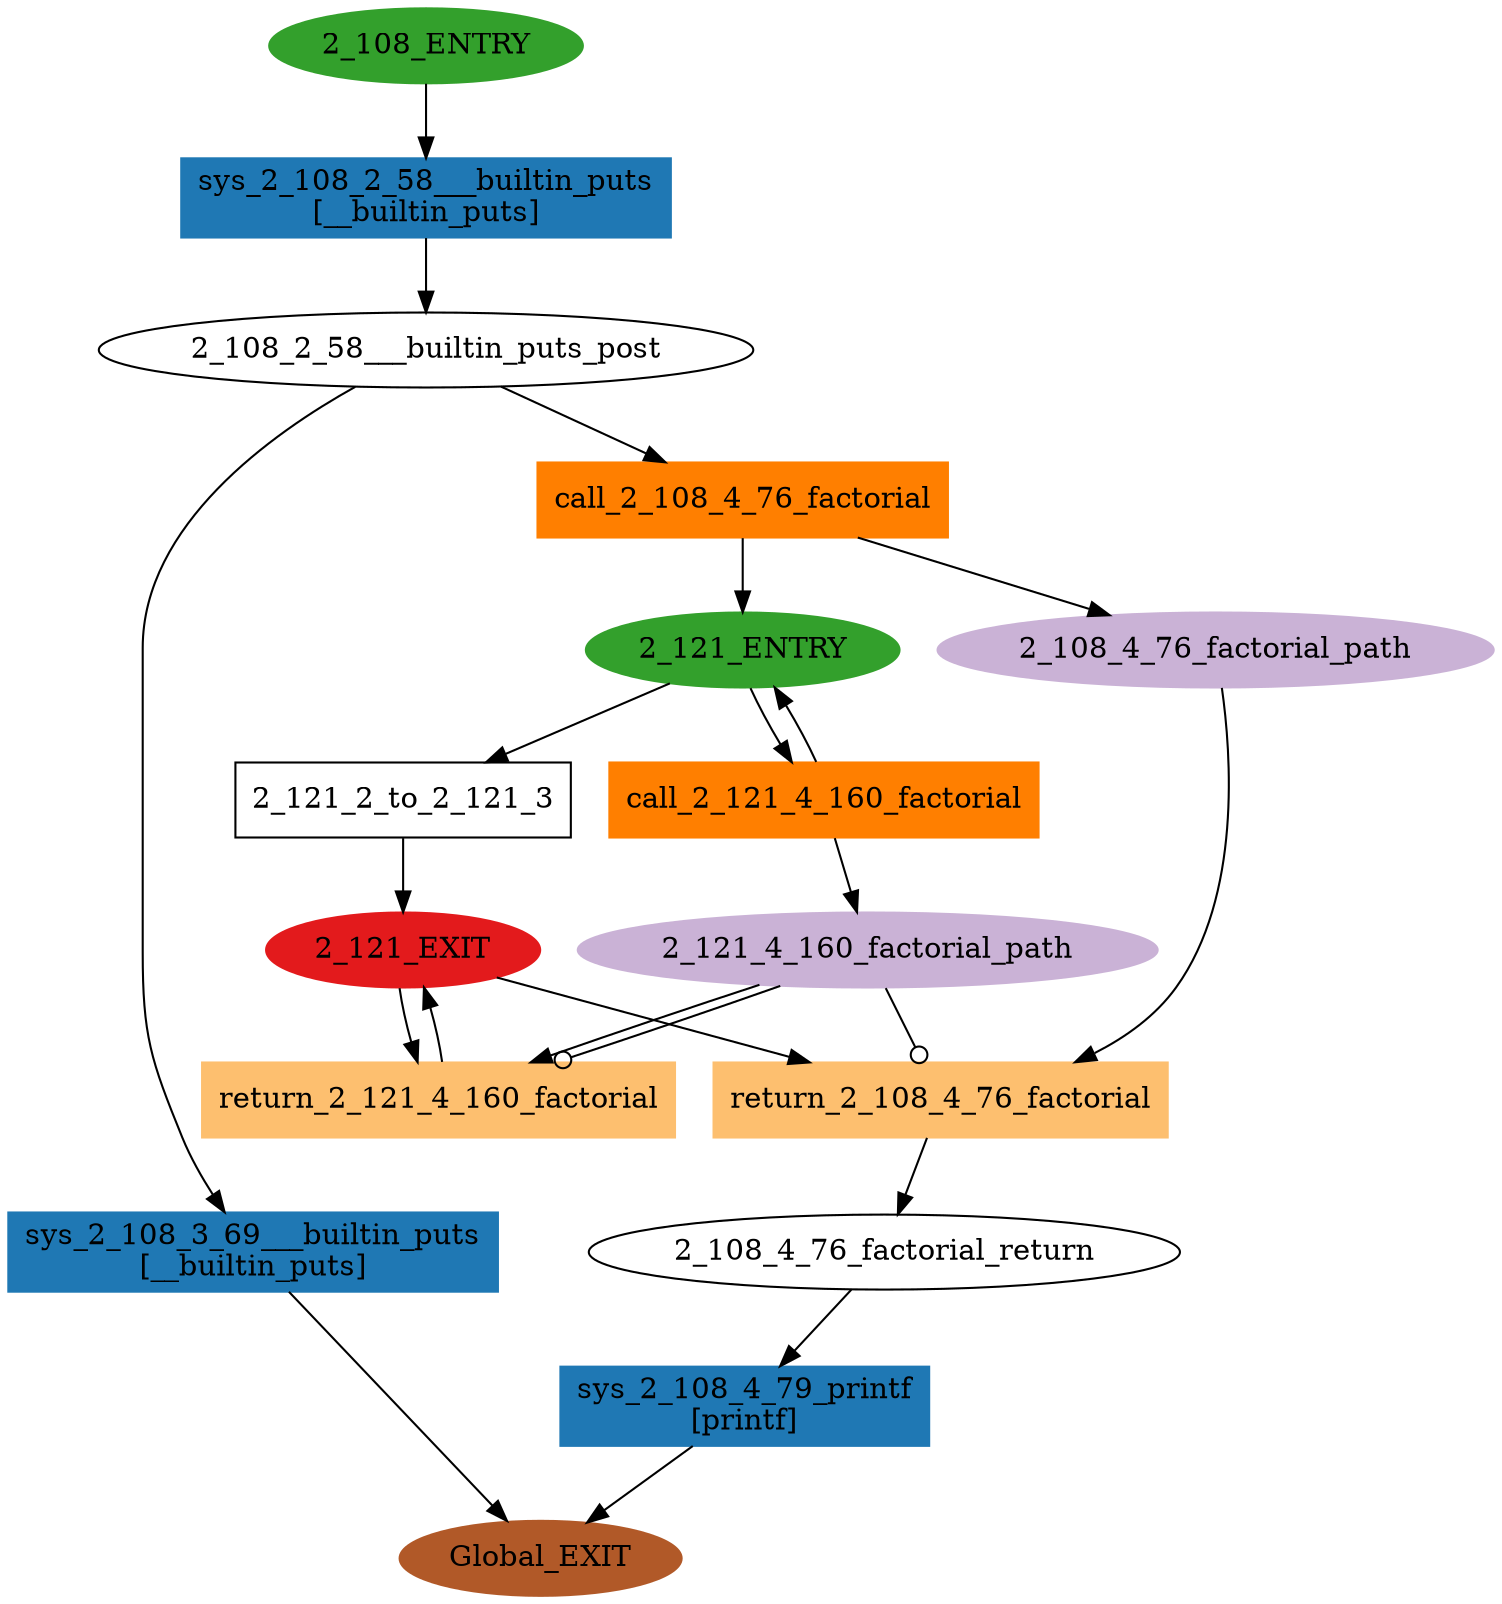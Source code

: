 digraph model { 
compound=true; 
node  [style="filled", colorscheme="paired12"];  "2_121_EXIT" [shape=ellipse, color=6, style=filled];
  "2_108_4_76_factorial_path" [shape=ellipse, color=9, style=filled];
  "2_108_ENTRY" [shape=ellipse, color=4, style=filled];
  "2_108_4_76_factorial_return" [shape=ellipse, style=""];
  "2_121_ENTRY" [shape=ellipse, color=4, style=filled];
  "2_121_4_160_factorial_path" [shape=ellipse, color=9, style=filled];
  "2_108_2_58___builtin_puts_post" [shape=ellipse, style=""];
  "Global_EXIT" [shape=ellipse, color=12, style=filled];
  "call_2_121_4_160_factorial" [shape=box, style=""];
  "call_2_121_4_160_factorial" [color=8, style=filled];
  "call_2_121_4_160_factorial" [label="call_2_121_4_160_factorial\n"];
  "2_121_2_to_2_121_3" [shape=box, style=""];
  "2_121_2_to_2_121_3" [label="2_121_2_to_2_121_3\n"];
  "sys_2_108_2_58___builtin_puts" [shape=box, style=""];
  "sys_2_108_2_58___builtin_puts" [color=2, style=filled];
  "sys_2_108_2_58___builtin_puts" [label="sys_2_108_2_58___builtin_puts\n[__builtin_puts]"];
  "return_2_108_4_76_factorial" [shape=box, style=""];
  "return_2_108_4_76_factorial" [color=7, style=filled];
  "return_2_108_4_76_factorial" [label="return_2_108_4_76_factorial\n"];
  "return_2_121_4_160_factorial" [shape=box, style=""];
  "return_2_121_4_160_factorial" [color=7, style=filled];
  "return_2_121_4_160_factorial" [label="return_2_121_4_160_factorial\n"];
  "sys_2_108_3_69___builtin_puts" [shape=box, style=""];
  "sys_2_108_3_69___builtin_puts" [color=2, style=filled];
  "sys_2_108_3_69___builtin_puts" [label="sys_2_108_3_69___builtin_puts\n[__builtin_puts]"];
  "call_2_108_4_76_factorial" [shape=box, style=""];
  "call_2_108_4_76_factorial" [color=8, style=filled];
  "call_2_108_4_76_factorial" [label="call_2_108_4_76_factorial\n"];
  "sys_2_108_4_79_printf" [shape=box, style=""];
  "sys_2_108_4_79_printf" [color=2, style=filled];
  "sys_2_108_4_79_printf" [label="sys_2_108_4_79_printf\n[printf]"];
  "2_121_4_160_factorial_path" -> "return_2_121_4_160_factorial" [label="", arrowhead="normal"];
  "2_121_4_160_factorial_path" -> "return_2_121_4_160_factorial" [label="", arrowhead="odot"];
  "2_121_2_to_2_121_3" -> "2_121_EXIT" [label="", arrowhead="normal"];
  "sys_2_108_2_58___builtin_puts" -> "2_108_2_58___builtin_puts_post" [label="", arrowhead="normal"];
  "return_2_108_4_76_factorial" -> "2_108_4_76_factorial_return" [label="", arrowhead="normal"];
  "2_108_4_76_factorial_path" -> "return_2_108_4_76_factorial" [label="", arrowhead="normal"];
  "2_108_2_58___builtin_puts_post" -> "call_2_108_4_76_factorial" [label="", arrowhead="normal"];
  "sys_2_108_4_79_printf" -> "Global_EXIT" [label="", arrowhead="normal"];
  "return_2_121_4_160_factorial" -> "2_121_EXIT" [label="", arrowhead="normal"];
  "2_121_EXIT" -> "return_2_121_4_160_factorial" [label="", arrowhead="normal"];
  "call_2_121_4_160_factorial" -> "2_121_ENTRY" [label="", arrowhead="normal"];
  "2_121_ENTRY" -> "call_2_121_4_160_factorial" [label="", arrowhead="normal"];
  "2_121_4_160_factorial_path" -> "return_2_108_4_76_factorial" [label="", arrowhead="odot"];
  "2_108_2_58___builtin_puts_post" -> "sys_2_108_3_69___builtin_puts" [label="", arrowhead="normal"];
  "call_2_108_4_76_factorial" -> "2_121_ENTRY" [label="", arrowhead="normal"];
  "2_108_4_76_factorial_return" -> "sys_2_108_4_79_printf" [label="", arrowhead="normal"];
  "call_2_108_4_76_factorial" -> "2_108_4_76_factorial_path" [label="", arrowhead="normal"];
  "call_2_121_4_160_factorial" -> "2_121_4_160_factorial_path" [label="", arrowhead="normal"];
  "2_121_EXIT" -> "return_2_108_4_76_factorial" [label="", arrowhead="normal"];
  "sys_2_108_3_69___builtin_puts" -> "Global_EXIT" [label="", arrowhead="normal"];
  "2_121_ENTRY" -> "2_121_2_to_2_121_3" [label="", arrowhead="normal"];
  "2_108_ENTRY" -> "sys_2_108_2_58___builtin_puts" [label="", arrowhead="normal"];
}
